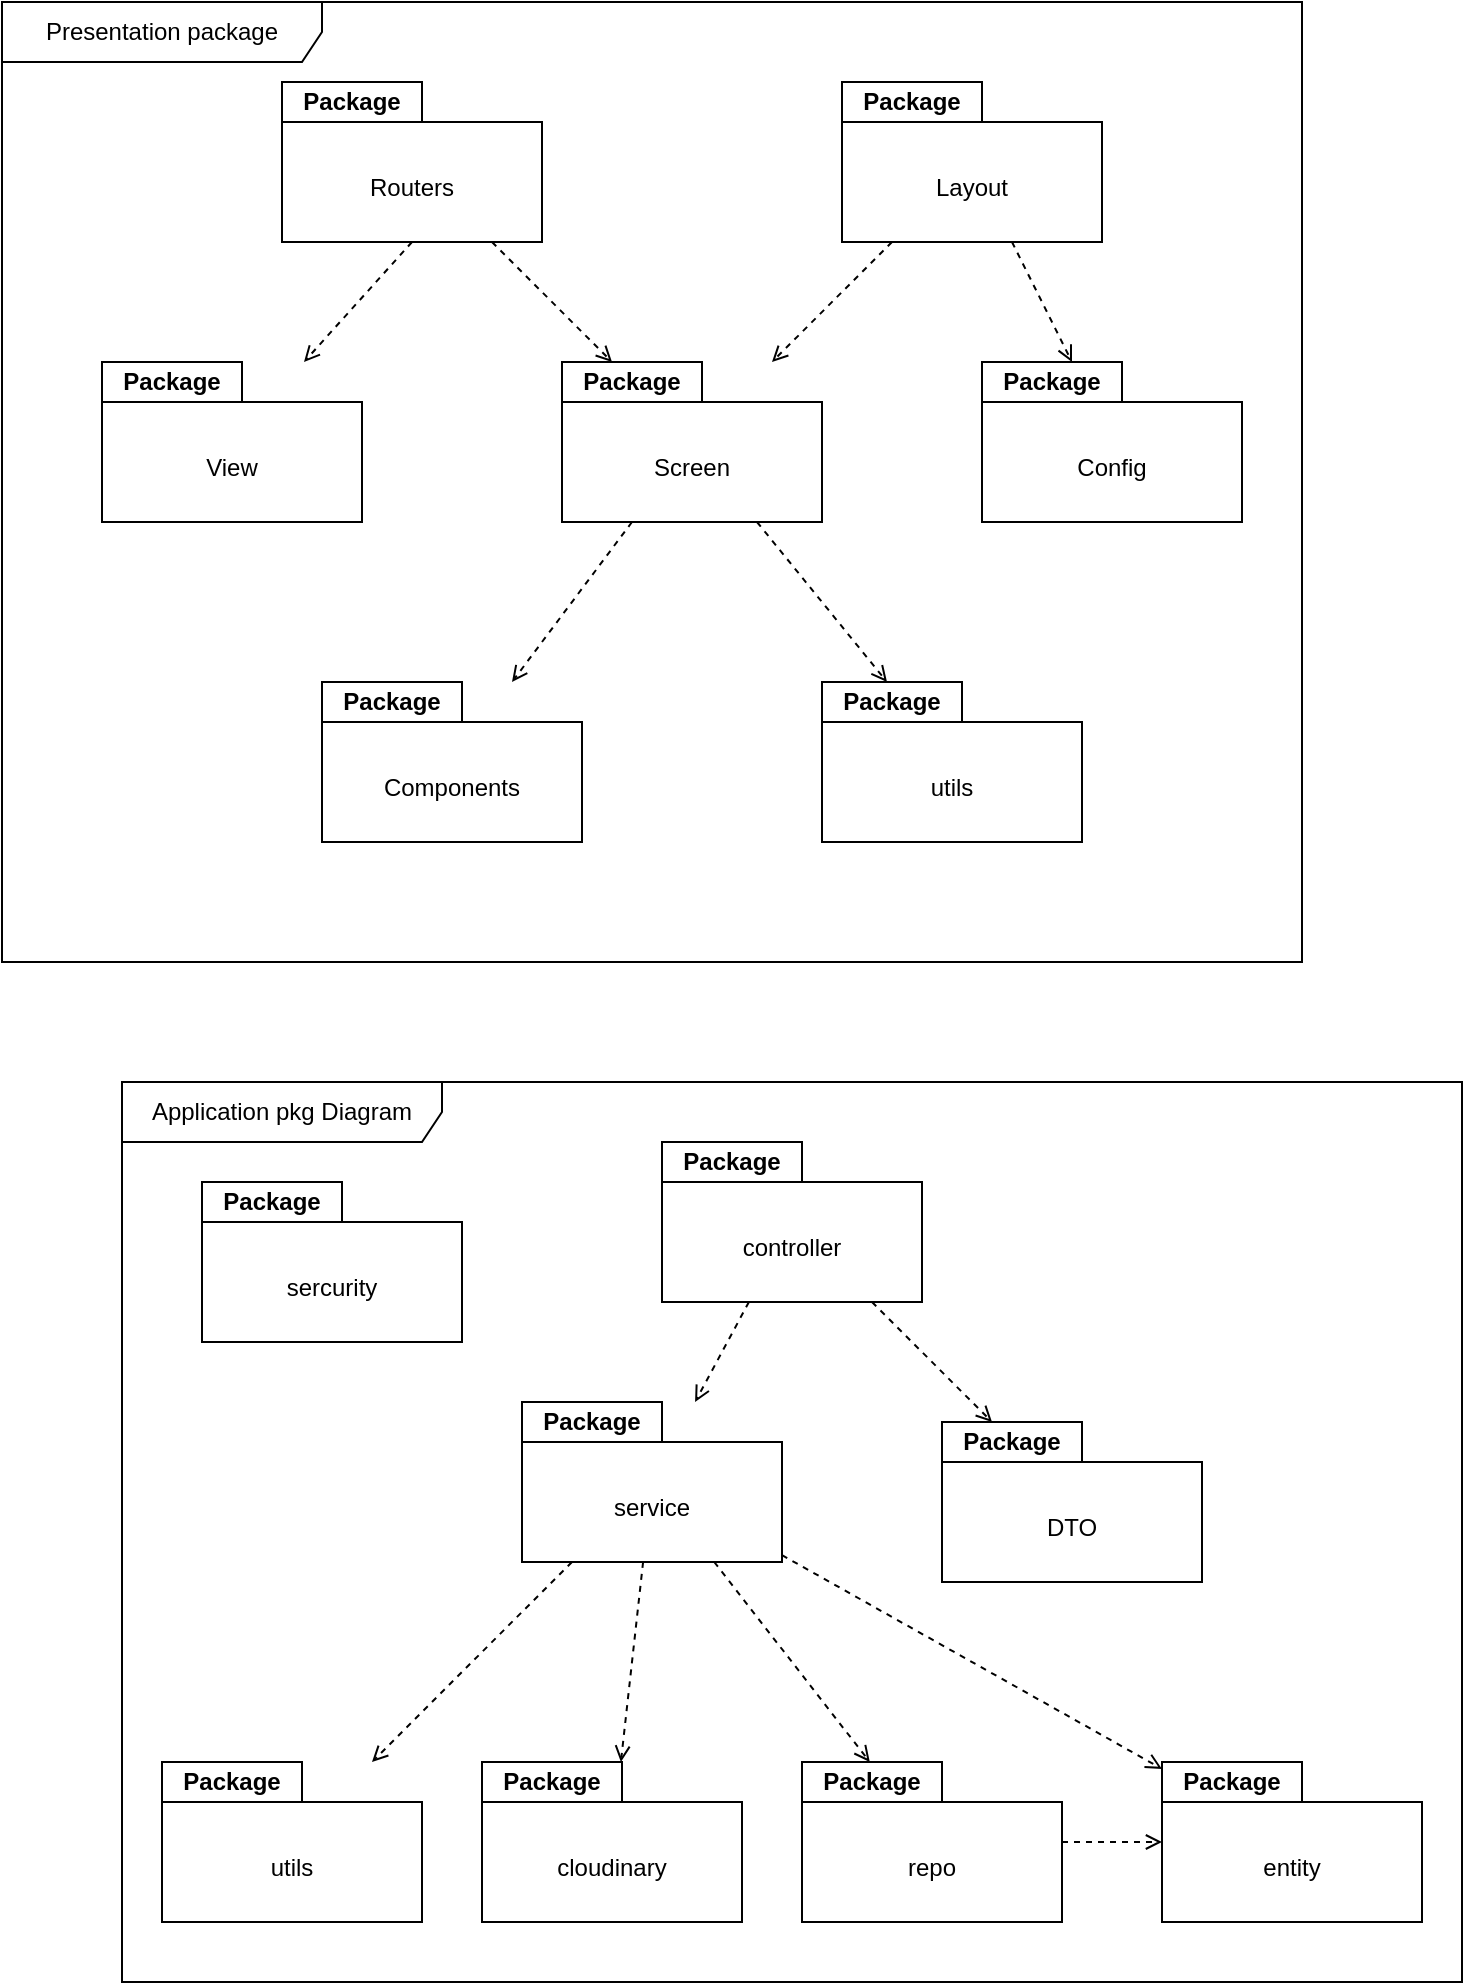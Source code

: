 <mxfile version="24.6.0" type="device">
  <diagram name="Trang-1" id="EyopmbSJvsomWJK2xoOn">
    <mxGraphModel dx="1674" dy="820" grid="1" gridSize="10" guides="1" tooltips="1" connect="1" arrows="1" fold="1" page="1" pageScale="1" pageWidth="827" pageHeight="1169" math="0" shadow="0">
      <root>
        <mxCell id="0" />
        <mxCell id="1" parent="0" />
        <mxCell id="_zV6KzTDaz2BEm2wTDxe-1" value="Presentation package" style="shape=umlFrame;whiteSpace=wrap;html=1;pointerEvents=0;recursiveResize=0;container=1;collapsible=0;width=160;" parent="1" vertex="1">
          <mxGeometry x="40" y="240" width="650" height="480" as="geometry" />
        </mxCell>
        <mxCell id="_zV6KzTDaz2BEm2wTDxe-2" value="Package" style="shape=folder;fontStyle=1;tabWidth=70;tabHeight=20;tabPosition=left;html=1;boundedLbl=1;labelInHeader=1;container=1;collapsible=0;whiteSpace=wrap;" parent="_zV6KzTDaz2BEm2wTDxe-1" vertex="1">
          <mxGeometry x="140" y="40" width="130" height="80" as="geometry" />
        </mxCell>
        <mxCell id="_zV6KzTDaz2BEm2wTDxe-3" value="Routers" style="html=1;strokeColor=none;resizeWidth=1;resizeHeight=1;fillColor=none;part=1;connectable=0;allowArrows=0;deletable=0;whiteSpace=wrap;" parent="_zV6KzTDaz2BEm2wTDxe-2" vertex="1">
          <mxGeometry width="130" height="66" relative="1" as="geometry">
            <mxPoint y="20" as="offset" />
          </mxGeometry>
        </mxCell>
        <mxCell id="_zV6KzTDaz2BEm2wTDxe-4" value="Package" style="shape=folder;fontStyle=1;tabWidth=70;tabHeight=20;tabPosition=left;html=1;boundedLbl=1;labelInHeader=1;container=1;collapsible=0;whiteSpace=wrap;" parent="_zV6KzTDaz2BEm2wTDxe-1" vertex="1">
          <mxGeometry x="420" y="40" width="130" height="80" as="geometry" />
        </mxCell>
        <mxCell id="_zV6KzTDaz2BEm2wTDxe-5" value="Layout" style="html=1;strokeColor=none;resizeWidth=1;resizeHeight=1;fillColor=none;part=1;connectable=0;allowArrows=0;deletable=0;whiteSpace=wrap;" parent="_zV6KzTDaz2BEm2wTDxe-4" vertex="1">
          <mxGeometry width="130" height="66" relative="1" as="geometry">
            <mxPoint y="20" as="offset" />
          </mxGeometry>
        </mxCell>
        <mxCell id="_zV6KzTDaz2BEm2wTDxe-12" value="Package" style="shape=folder;fontStyle=1;tabWidth=70;tabHeight=20;tabPosition=left;html=1;boundedLbl=1;labelInHeader=1;container=1;collapsible=0;whiteSpace=wrap;" parent="_zV6KzTDaz2BEm2wTDxe-1" vertex="1">
          <mxGeometry x="50" y="180" width="130" height="80" as="geometry" />
        </mxCell>
        <mxCell id="_zV6KzTDaz2BEm2wTDxe-13" value="View" style="html=1;strokeColor=none;resizeWidth=1;resizeHeight=1;fillColor=none;part=1;connectable=0;allowArrows=0;deletable=0;whiteSpace=wrap;" parent="_zV6KzTDaz2BEm2wTDxe-12" vertex="1">
          <mxGeometry width="130" height="66" relative="1" as="geometry">
            <mxPoint y="20" as="offset" />
          </mxGeometry>
        </mxCell>
        <mxCell id="_zV6KzTDaz2BEm2wTDxe-10" value="Package" style="shape=folder;fontStyle=1;tabWidth=70;tabHeight=20;tabPosition=left;html=1;boundedLbl=1;labelInHeader=1;container=1;collapsible=0;whiteSpace=wrap;" parent="_zV6KzTDaz2BEm2wTDxe-1" vertex="1">
          <mxGeometry x="280" y="180" width="130" height="80" as="geometry" />
        </mxCell>
        <mxCell id="_zV6KzTDaz2BEm2wTDxe-11" value="Screen" style="html=1;strokeColor=none;resizeWidth=1;resizeHeight=1;fillColor=none;part=1;connectable=0;allowArrows=0;deletable=0;whiteSpace=wrap;" parent="_zV6KzTDaz2BEm2wTDxe-10" vertex="1">
          <mxGeometry width="130" height="66" relative="1" as="geometry">
            <mxPoint y="20" as="offset" />
          </mxGeometry>
        </mxCell>
        <mxCell id="_zV6KzTDaz2BEm2wTDxe-8" value="Package" style="shape=folder;fontStyle=1;tabWidth=70;tabHeight=20;tabPosition=left;html=1;boundedLbl=1;labelInHeader=1;container=1;collapsible=0;whiteSpace=wrap;" parent="_zV6KzTDaz2BEm2wTDxe-1" vertex="1">
          <mxGeometry x="490" y="180" width="130" height="80" as="geometry" />
        </mxCell>
        <mxCell id="_zV6KzTDaz2BEm2wTDxe-9" value="Config" style="html=1;strokeColor=none;resizeWidth=1;resizeHeight=1;fillColor=none;part=1;connectable=0;allowArrows=0;deletable=0;whiteSpace=wrap;" parent="_zV6KzTDaz2BEm2wTDxe-8" vertex="1">
          <mxGeometry width="130" height="66" relative="1" as="geometry">
            <mxPoint y="20" as="offset" />
          </mxGeometry>
        </mxCell>
        <mxCell id="_zV6KzTDaz2BEm2wTDxe-15" value="Package" style="shape=folder;fontStyle=1;tabWidth=70;tabHeight=20;tabPosition=left;html=1;boundedLbl=1;labelInHeader=1;container=1;collapsible=0;whiteSpace=wrap;" parent="_zV6KzTDaz2BEm2wTDxe-1" vertex="1">
          <mxGeometry x="160" y="340" width="130" height="80" as="geometry" />
        </mxCell>
        <mxCell id="_zV6KzTDaz2BEm2wTDxe-16" value="Components" style="html=1;strokeColor=none;resizeWidth=1;resizeHeight=1;fillColor=none;part=1;connectable=0;allowArrows=0;deletable=0;whiteSpace=wrap;" parent="_zV6KzTDaz2BEm2wTDxe-15" vertex="1">
          <mxGeometry width="130" height="66" relative="1" as="geometry">
            <mxPoint y="20" as="offset" />
          </mxGeometry>
        </mxCell>
        <mxCell id="_zV6KzTDaz2BEm2wTDxe-17" value="Package" style="shape=folder;fontStyle=1;tabWidth=70;tabHeight=20;tabPosition=left;html=1;boundedLbl=1;labelInHeader=1;container=1;collapsible=0;whiteSpace=wrap;" parent="_zV6KzTDaz2BEm2wTDxe-1" vertex="1">
          <mxGeometry x="410" y="340" width="130" height="80" as="geometry" />
        </mxCell>
        <mxCell id="_zV6KzTDaz2BEm2wTDxe-18" value="utils" style="html=1;strokeColor=none;resizeWidth=1;resizeHeight=1;fillColor=none;part=1;connectable=0;allowArrows=0;deletable=0;whiteSpace=wrap;" parent="_zV6KzTDaz2BEm2wTDxe-17" vertex="1">
          <mxGeometry width="130" height="66" relative="1" as="geometry">
            <mxPoint y="20" as="offset" />
          </mxGeometry>
        </mxCell>
        <mxCell id="_zV6KzTDaz2BEm2wTDxe-20" value="" style="html=1;verticalAlign=bottom;labelBackgroundColor=none;endArrow=open;endFill=0;dashed=1;rounded=0;exitX=0.5;exitY=1;exitDx=0;exitDy=0;exitPerimeter=0;" parent="_zV6KzTDaz2BEm2wTDxe-1" source="_zV6KzTDaz2BEm2wTDxe-2" target="_zV6KzTDaz2BEm2wTDxe-12" edge="1">
          <mxGeometry width="160" relative="1" as="geometry">
            <mxPoint x="100" y="160" as="sourcePoint" />
            <mxPoint x="260" y="160" as="targetPoint" />
          </mxGeometry>
        </mxCell>
        <mxCell id="_zV6KzTDaz2BEm2wTDxe-21" value="" style="html=1;verticalAlign=bottom;labelBackgroundColor=none;endArrow=open;endFill=0;dashed=1;rounded=0;" parent="_zV6KzTDaz2BEm2wTDxe-1" source="_zV6KzTDaz2BEm2wTDxe-2" target="_zV6KzTDaz2BEm2wTDxe-10" edge="1">
          <mxGeometry width="160" relative="1" as="geometry">
            <mxPoint x="215" y="130" as="sourcePoint" />
            <mxPoint x="161" y="190" as="targetPoint" />
          </mxGeometry>
        </mxCell>
        <mxCell id="_zV6KzTDaz2BEm2wTDxe-22" value="" style="html=1;verticalAlign=bottom;labelBackgroundColor=none;endArrow=open;endFill=0;dashed=1;rounded=0;" parent="_zV6KzTDaz2BEm2wTDxe-1" source="_zV6KzTDaz2BEm2wTDxe-4" target="_zV6KzTDaz2BEm2wTDxe-10" edge="1">
          <mxGeometry width="160" relative="1" as="geometry">
            <mxPoint x="428" y="140" as="sourcePoint" />
            <mxPoint x="374" y="200" as="targetPoint" />
          </mxGeometry>
        </mxCell>
        <mxCell id="_zV6KzTDaz2BEm2wTDxe-23" value="" style="html=1;verticalAlign=bottom;labelBackgroundColor=none;endArrow=open;endFill=0;dashed=1;rounded=0;" parent="_zV6KzTDaz2BEm2wTDxe-1" source="_zV6KzTDaz2BEm2wTDxe-4" target="_zV6KzTDaz2BEm2wTDxe-8" edge="1">
          <mxGeometry width="160" relative="1" as="geometry">
            <mxPoint x="235" y="150" as="sourcePoint" />
            <mxPoint x="181" y="210" as="targetPoint" />
          </mxGeometry>
        </mxCell>
        <mxCell id="_zV6KzTDaz2BEm2wTDxe-24" value="" style="html=1;verticalAlign=bottom;labelBackgroundColor=none;endArrow=open;endFill=0;dashed=1;rounded=0;" parent="_zV6KzTDaz2BEm2wTDxe-1" source="_zV6KzTDaz2BEm2wTDxe-10" target="_zV6KzTDaz2BEm2wTDxe-15" edge="1">
          <mxGeometry width="160" relative="1" as="geometry">
            <mxPoint x="252" y="270" as="sourcePoint" />
            <mxPoint x="198" y="330" as="targetPoint" />
          </mxGeometry>
        </mxCell>
        <mxCell id="_zV6KzTDaz2BEm2wTDxe-25" value="" style="html=1;verticalAlign=bottom;labelBackgroundColor=none;endArrow=open;endFill=0;dashed=1;rounded=0;" parent="_zV6KzTDaz2BEm2wTDxe-1" source="_zV6KzTDaz2BEm2wTDxe-10" target="_zV6KzTDaz2BEm2wTDxe-17" edge="1">
          <mxGeometry width="160" relative="1" as="geometry">
            <mxPoint x="290" y="250" as="sourcePoint" />
            <mxPoint x="236" y="310" as="targetPoint" />
          </mxGeometry>
        </mxCell>
        <mxCell id="_zV6KzTDaz2BEm2wTDxe-26" value="Application pkg Diagram" style="shape=umlFrame;whiteSpace=wrap;html=1;pointerEvents=0;recursiveResize=0;container=1;collapsible=0;width=160;" parent="1" vertex="1">
          <mxGeometry x="100" y="780" width="670" height="450" as="geometry" />
        </mxCell>
        <mxCell id="_zV6KzTDaz2BEm2wTDxe-29" value="Package" style="shape=folder;fontStyle=1;tabWidth=70;tabHeight=20;tabPosition=left;html=1;boundedLbl=1;labelInHeader=1;container=1;collapsible=0;whiteSpace=wrap;" parent="_zV6KzTDaz2BEm2wTDxe-26" vertex="1">
          <mxGeometry x="270" y="30" width="130" height="80" as="geometry" />
        </mxCell>
        <mxCell id="_zV6KzTDaz2BEm2wTDxe-30" value="controller" style="html=1;strokeColor=none;resizeWidth=1;resizeHeight=1;fillColor=none;part=1;connectable=0;allowArrows=0;deletable=0;whiteSpace=wrap;" parent="_zV6KzTDaz2BEm2wTDxe-29" vertex="1">
          <mxGeometry width="130" height="66" relative="1" as="geometry">
            <mxPoint y="20" as="offset" />
          </mxGeometry>
        </mxCell>
        <mxCell id="_zV6KzTDaz2BEm2wTDxe-33" value="Package" style="shape=folder;fontStyle=1;tabWidth=70;tabHeight=20;tabPosition=left;html=1;boundedLbl=1;labelInHeader=1;container=1;collapsible=0;whiteSpace=wrap;" parent="_zV6KzTDaz2BEm2wTDxe-26" vertex="1">
          <mxGeometry x="200" y="160" width="130" height="80" as="geometry" />
        </mxCell>
        <mxCell id="_zV6KzTDaz2BEm2wTDxe-34" value="service" style="html=1;strokeColor=none;resizeWidth=1;resizeHeight=1;fillColor=none;part=1;connectable=0;allowArrows=0;deletable=0;whiteSpace=wrap;" parent="_zV6KzTDaz2BEm2wTDxe-33" vertex="1">
          <mxGeometry width="130" height="66" relative="1" as="geometry">
            <mxPoint y="20" as="offset" />
          </mxGeometry>
        </mxCell>
        <mxCell id="_zV6KzTDaz2BEm2wTDxe-35" value="Package" style="shape=folder;fontStyle=1;tabWidth=70;tabHeight=20;tabPosition=left;html=1;boundedLbl=1;labelInHeader=1;container=1;collapsible=0;whiteSpace=wrap;" parent="_zV6KzTDaz2BEm2wTDxe-26" vertex="1">
          <mxGeometry x="410" y="170" width="130" height="80" as="geometry" />
        </mxCell>
        <mxCell id="_zV6KzTDaz2BEm2wTDxe-36" value="DTO" style="html=1;strokeColor=none;resizeWidth=1;resizeHeight=1;fillColor=none;part=1;connectable=0;allowArrows=0;deletable=0;whiteSpace=wrap;" parent="_zV6KzTDaz2BEm2wTDxe-35" vertex="1">
          <mxGeometry width="130" height="66" relative="1" as="geometry">
            <mxPoint y="20" as="offset" />
          </mxGeometry>
        </mxCell>
        <mxCell id="_zV6KzTDaz2BEm2wTDxe-37" value="Package" style="shape=folder;fontStyle=1;tabWidth=70;tabHeight=20;tabPosition=left;html=1;boundedLbl=1;labelInHeader=1;container=1;collapsible=0;whiteSpace=wrap;" parent="_zV6KzTDaz2BEm2wTDxe-26" vertex="1">
          <mxGeometry x="20" y="340" width="130" height="80" as="geometry" />
        </mxCell>
        <mxCell id="_zV6KzTDaz2BEm2wTDxe-38" value="utils" style="html=1;strokeColor=none;resizeWidth=1;resizeHeight=1;fillColor=none;part=1;connectable=0;allowArrows=0;deletable=0;whiteSpace=wrap;" parent="_zV6KzTDaz2BEm2wTDxe-37" vertex="1">
          <mxGeometry width="130" height="66" relative="1" as="geometry">
            <mxPoint y="20" as="offset" />
          </mxGeometry>
        </mxCell>
        <mxCell id="_zV6KzTDaz2BEm2wTDxe-43" value="" style="html=1;verticalAlign=bottom;labelBackgroundColor=none;endArrow=open;endFill=0;dashed=1;rounded=0;" parent="_zV6KzTDaz2BEm2wTDxe-26" source="_zV6KzTDaz2BEm2wTDxe-29" target="_zV6KzTDaz2BEm2wTDxe-33" edge="1">
          <mxGeometry width="160" relative="1" as="geometry">
            <mxPoint x="428" y="140" as="sourcePoint" />
            <mxPoint x="374" y="200" as="targetPoint" />
          </mxGeometry>
        </mxCell>
        <mxCell id="_zV6KzTDaz2BEm2wTDxe-44" value="" style="html=1;verticalAlign=bottom;labelBackgroundColor=none;endArrow=open;endFill=0;dashed=1;rounded=0;" parent="_zV6KzTDaz2BEm2wTDxe-26" source="_zV6KzTDaz2BEm2wTDxe-29" target="_zV6KzTDaz2BEm2wTDxe-35" edge="1">
          <mxGeometry width="160" relative="1" as="geometry">
            <mxPoint x="235" y="150" as="sourcePoint" />
            <mxPoint x="181" y="210" as="targetPoint" />
          </mxGeometry>
        </mxCell>
        <mxCell id="_zV6KzTDaz2BEm2wTDxe-45" value="" style="html=1;verticalAlign=bottom;labelBackgroundColor=none;endArrow=open;endFill=0;dashed=1;rounded=0;" parent="_zV6KzTDaz2BEm2wTDxe-26" source="_zV6KzTDaz2BEm2wTDxe-33" target="_zV6KzTDaz2BEm2wTDxe-37" edge="1">
          <mxGeometry width="160" relative="1" as="geometry">
            <mxPoint x="252" y="270" as="sourcePoint" />
            <mxPoint x="198" y="330" as="targetPoint" />
          </mxGeometry>
        </mxCell>
        <mxCell id="_zV6KzTDaz2BEm2wTDxe-50" value="Package" style="shape=folder;fontStyle=1;tabWidth=70;tabHeight=20;tabPosition=left;html=1;boundedLbl=1;labelInHeader=1;container=1;collapsible=0;whiteSpace=wrap;" parent="_zV6KzTDaz2BEm2wTDxe-26" vertex="1">
          <mxGeometry x="340" y="340" width="130" height="80" as="geometry" />
        </mxCell>
        <mxCell id="_zV6KzTDaz2BEm2wTDxe-51" value="repo" style="html=1;strokeColor=none;resizeWidth=1;resizeHeight=1;fillColor=none;part=1;connectable=0;allowArrows=0;deletable=0;whiteSpace=wrap;" parent="_zV6KzTDaz2BEm2wTDxe-50" vertex="1">
          <mxGeometry width="130" height="66" relative="1" as="geometry">
            <mxPoint y="20" as="offset" />
          </mxGeometry>
        </mxCell>
        <mxCell id="_zV6KzTDaz2BEm2wTDxe-52" value="" style="html=1;verticalAlign=bottom;labelBackgroundColor=none;endArrow=open;endFill=0;dashed=1;rounded=0;" parent="_zV6KzTDaz2BEm2wTDxe-26" source="_zV6KzTDaz2BEm2wTDxe-33" target="_zV6KzTDaz2BEm2wTDxe-50" edge="1">
          <mxGeometry width="160" relative="1" as="geometry">
            <mxPoint x="641" y="240" as="sourcePoint" />
            <mxPoint x="556" y="310" as="targetPoint" />
          </mxGeometry>
        </mxCell>
        <mxCell id="_zV6KzTDaz2BEm2wTDxe-53" value="Package" style="shape=folder;fontStyle=1;tabWidth=70;tabHeight=20;tabPosition=left;html=1;boundedLbl=1;labelInHeader=1;container=1;collapsible=0;whiteSpace=wrap;" parent="_zV6KzTDaz2BEm2wTDxe-26" vertex="1">
          <mxGeometry x="520" y="340" width="130" height="80" as="geometry" />
        </mxCell>
        <mxCell id="_zV6KzTDaz2BEm2wTDxe-54" value="entity" style="html=1;strokeColor=none;resizeWidth=1;resizeHeight=1;fillColor=none;part=1;connectable=0;allowArrows=0;deletable=0;whiteSpace=wrap;" parent="_zV6KzTDaz2BEm2wTDxe-53" vertex="1">
          <mxGeometry width="130" height="66" relative="1" as="geometry">
            <mxPoint y="20" as="offset" />
          </mxGeometry>
        </mxCell>
        <mxCell id="_zV6KzTDaz2BEm2wTDxe-55" value="" style="html=1;verticalAlign=bottom;labelBackgroundColor=none;endArrow=open;endFill=0;dashed=1;rounded=0;" parent="_zV6KzTDaz2BEm2wTDxe-26" source="_zV6KzTDaz2BEm2wTDxe-33" target="_zV6KzTDaz2BEm2wTDxe-53" edge="1">
          <mxGeometry width="160" relative="1" as="geometry">
            <mxPoint x="800" y="240" as="sourcePoint" />
            <mxPoint x="715" y="310" as="targetPoint" />
          </mxGeometry>
        </mxCell>
        <mxCell id="_zV6KzTDaz2BEm2wTDxe-56" value="Package" style="shape=folder;fontStyle=1;tabWidth=70;tabHeight=20;tabPosition=left;html=1;boundedLbl=1;labelInHeader=1;container=1;collapsible=0;whiteSpace=wrap;" parent="_zV6KzTDaz2BEm2wTDxe-26" vertex="1">
          <mxGeometry x="40" y="50" width="130" height="80" as="geometry" />
        </mxCell>
        <mxCell id="_zV6KzTDaz2BEm2wTDxe-57" value="sercurity" style="html=1;strokeColor=none;resizeWidth=1;resizeHeight=1;fillColor=none;part=1;connectable=0;allowArrows=0;deletable=0;whiteSpace=wrap;" parent="_zV6KzTDaz2BEm2wTDxe-56" vertex="1">
          <mxGeometry width="130" height="66" relative="1" as="geometry">
            <mxPoint y="20" as="offset" />
          </mxGeometry>
        </mxCell>
        <mxCell id="_zV6KzTDaz2BEm2wTDxe-59" value="Package" style="shape=folder;fontStyle=1;tabWidth=70;tabHeight=20;tabPosition=left;html=1;boundedLbl=1;labelInHeader=1;container=1;collapsible=0;whiteSpace=wrap;" parent="_zV6KzTDaz2BEm2wTDxe-26" vertex="1">
          <mxGeometry x="180" y="340" width="130" height="80" as="geometry" />
        </mxCell>
        <mxCell id="_zV6KzTDaz2BEm2wTDxe-60" value="cloudinary" style="html=1;strokeColor=none;resizeWidth=1;resizeHeight=1;fillColor=none;part=1;connectable=0;allowArrows=0;deletable=0;whiteSpace=wrap;" parent="_zV6KzTDaz2BEm2wTDxe-59" vertex="1">
          <mxGeometry width="130" height="66" relative="1" as="geometry">
            <mxPoint y="20" as="offset" />
          </mxGeometry>
        </mxCell>
        <mxCell id="_zV6KzTDaz2BEm2wTDxe-61" value="" style="html=1;verticalAlign=bottom;labelBackgroundColor=none;endArrow=open;endFill=0;dashed=1;rounded=0;" parent="_zV6KzTDaz2BEm2wTDxe-26" source="_zV6KzTDaz2BEm2wTDxe-33" target="_zV6KzTDaz2BEm2wTDxe-59" edge="1">
          <mxGeometry width="160" relative="1" as="geometry">
            <mxPoint x="302" y="250" as="sourcePoint" />
            <mxPoint x="368" y="350" as="targetPoint" />
          </mxGeometry>
        </mxCell>
        <mxCell id="_zV6KzTDaz2BEm2wTDxe-62" value="" style="html=1;verticalAlign=bottom;labelBackgroundColor=none;endArrow=open;endFill=0;dashed=1;rounded=0;" parent="_zV6KzTDaz2BEm2wTDxe-26" source="_zV6KzTDaz2BEm2wTDxe-50" target="_zV6KzTDaz2BEm2wTDxe-53" edge="1">
          <mxGeometry width="160" relative="1" as="geometry">
            <mxPoint x="302" y="250" as="sourcePoint" />
            <mxPoint x="368" y="350" as="targetPoint" />
          </mxGeometry>
        </mxCell>
      </root>
    </mxGraphModel>
  </diagram>
</mxfile>
